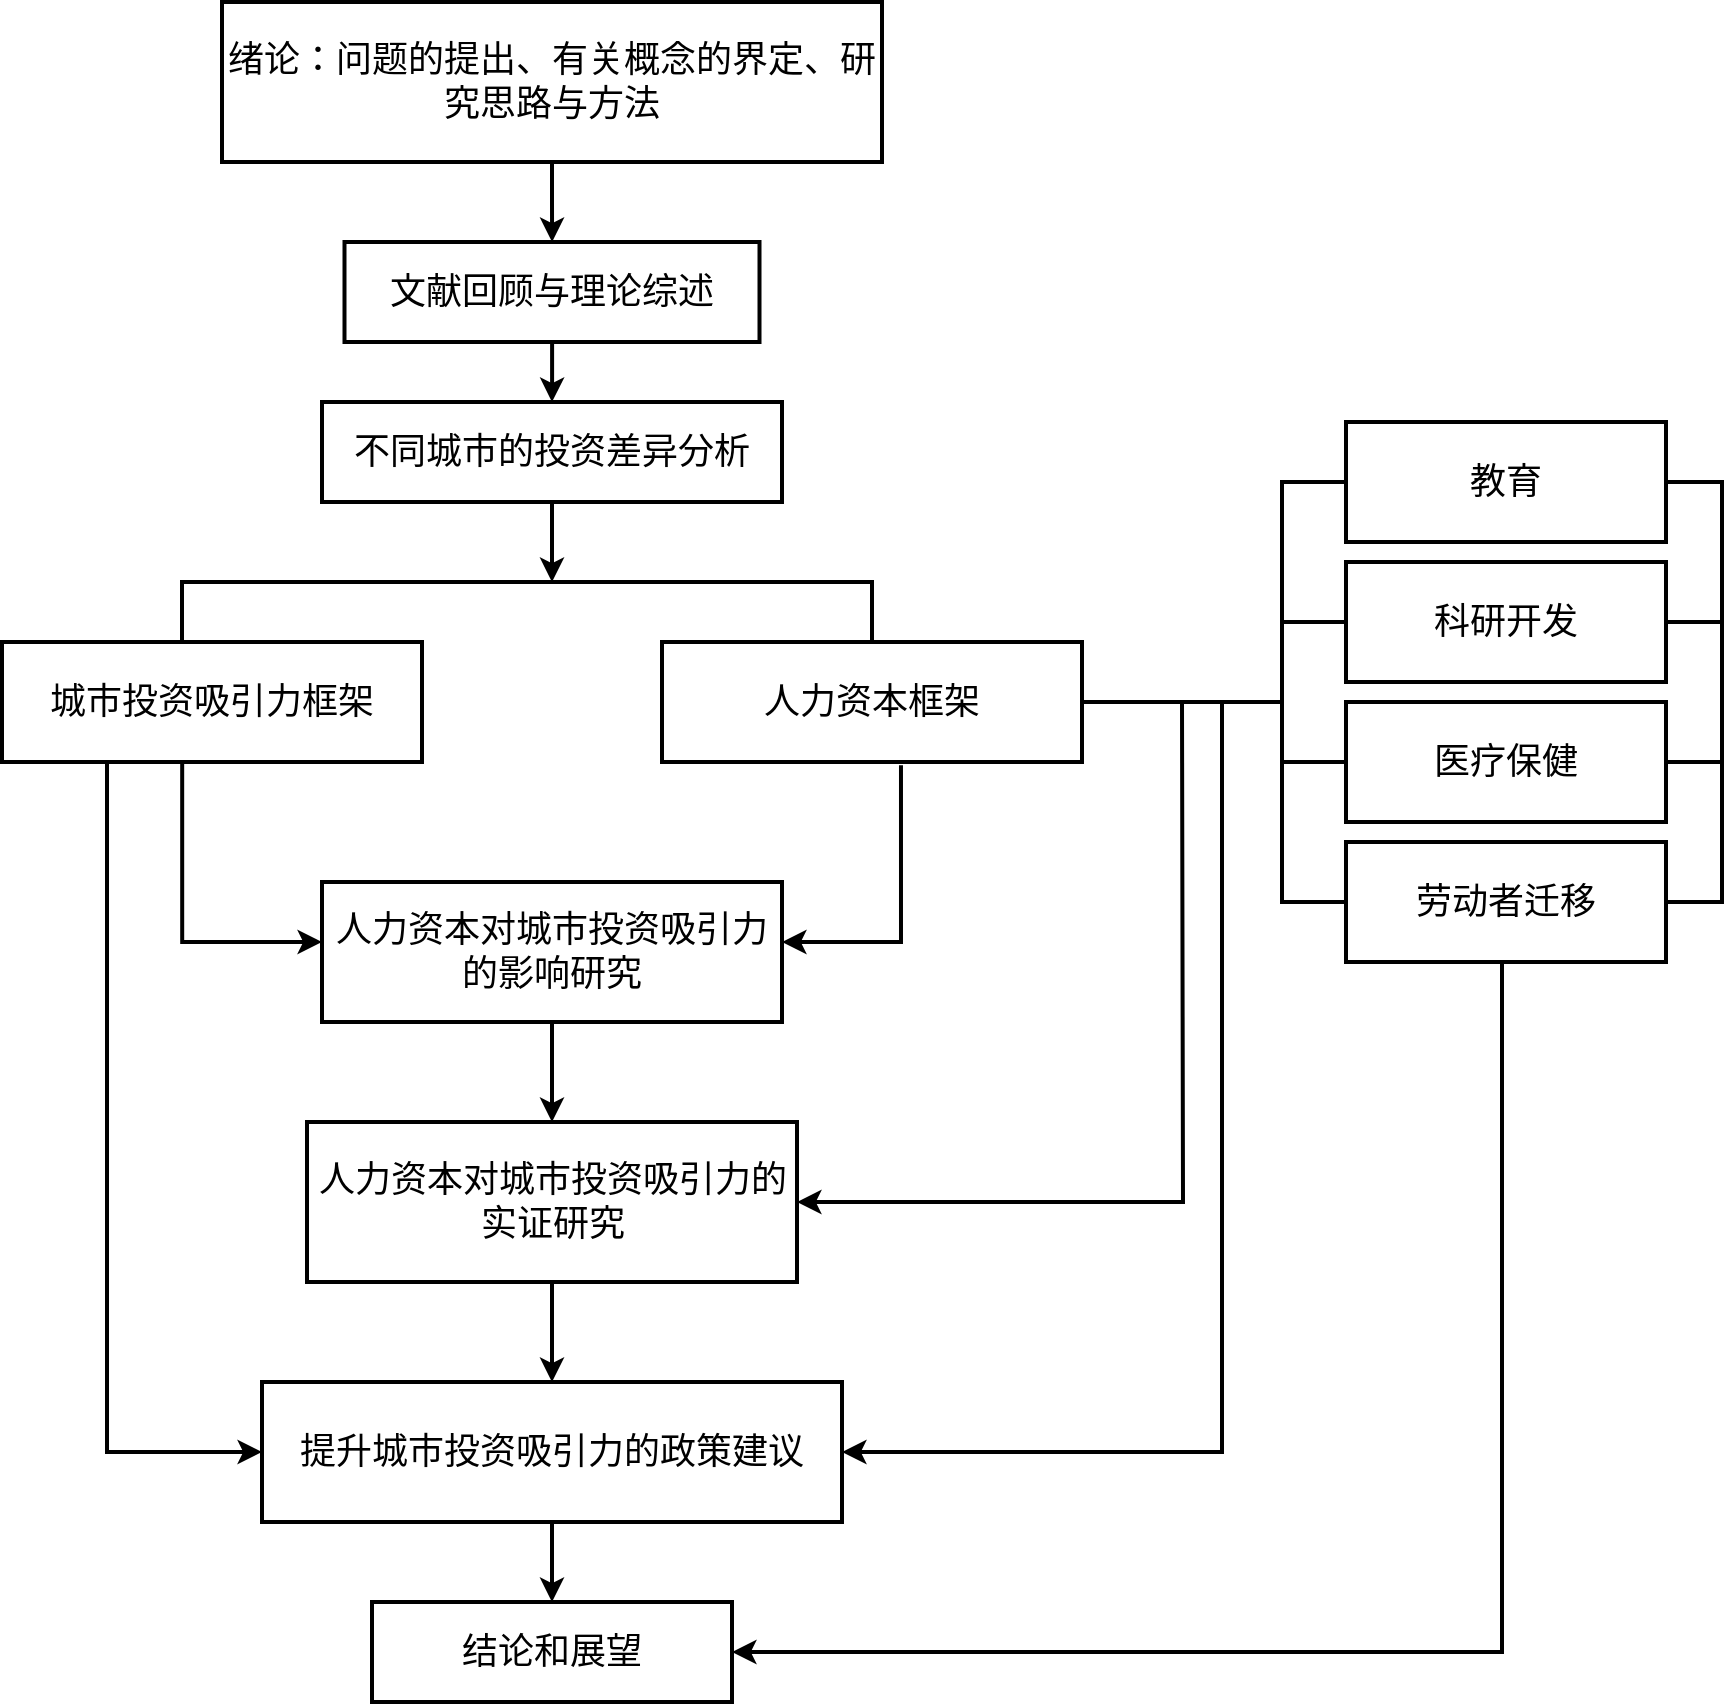 <mxfile version="20.8.19" type="github">
  <diagram name="第 1 页" id="M-jIPIIDNPA0ZWLjcTNw">
    <mxGraphModel dx="1744" dy="1061" grid="1" gridSize="10" guides="1" tooltips="1" connect="1" arrows="1" fold="1" page="1" pageScale="1" pageWidth="3300" pageHeight="4681" math="0" shadow="0">
      <root>
        <mxCell id="0" />
        <mxCell id="1" parent="0" />
        <mxCell id="JOWomHwI1RXDopmt0TdF-41" value="" style="edgeStyle=orthogonalEdgeStyle;rounded=0;orthogonalLoop=1;jettySize=auto;html=1;startArrow=none;startFill=0;endArrow=classic;endFill=1;strokeWidth=2;fontSize=18;" edge="1" parent="1" source="JOWomHwI1RXDopmt0TdF-1" target="JOWomHwI1RXDopmt0TdF-39">
          <mxGeometry relative="1" as="geometry" />
        </mxCell>
        <mxCell id="JOWomHwI1RXDopmt0TdF-1" value="绪论：问题的提出、有关概念的界定、研究思路与方法" style="rounded=0;whiteSpace=wrap;html=1;strokeWidth=2;fontSize=18;" vertex="1" parent="1">
          <mxGeometry x="480" y="150" width="330" height="80" as="geometry" />
        </mxCell>
        <mxCell id="JOWomHwI1RXDopmt0TdF-32" style="edgeStyle=orthogonalEdgeStyle;rounded=0;orthogonalLoop=1;jettySize=auto;html=1;startArrow=none;startFill=0;endArrow=classic;endFill=1;strokeWidth=2;fontSize=18;" edge="1" parent="1" source="JOWomHwI1RXDopmt0TdF-2">
          <mxGeometry relative="1" as="geometry">
            <mxPoint x="645" y="440" as="targetPoint" />
          </mxGeometry>
        </mxCell>
        <mxCell id="JOWomHwI1RXDopmt0TdF-2" value="不同城市的投资差异分析" style="rounded=0;whiteSpace=wrap;html=1;strokeWidth=2;fontSize=18;" vertex="1" parent="1">
          <mxGeometry x="530" y="350" width="230" height="50" as="geometry" />
        </mxCell>
        <mxCell id="JOWomHwI1RXDopmt0TdF-31" style="edgeStyle=orthogonalEdgeStyle;rounded=0;orthogonalLoop=1;jettySize=auto;html=1;entryX=0.5;entryY=0;entryDx=0;entryDy=0;startArrow=none;startFill=0;endArrow=none;endFill=0;strokeWidth=2;fontSize=18;" edge="1" parent="1" source="JOWomHwI1RXDopmt0TdF-4" target="JOWomHwI1RXDopmt0TdF-5">
          <mxGeometry relative="1" as="geometry">
            <Array as="points">
              <mxPoint x="460" y="440" />
              <mxPoint x="805" y="440" />
            </Array>
          </mxGeometry>
        </mxCell>
        <mxCell id="JOWomHwI1RXDopmt0TdF-4" value="城市投资吸引力框架" style="rounded=0;whiteSpace=wrap;html=1;strokeWidth=2;fontSize=18;" vertex="1" parent="1">
          <mxGeometry x="370" y="470" width="210" height="60" as="geometry" />
        </mxCell>
        <mxCell id="JOWomHwI1RXDopmt0TdF-20" style="edgeStyle=orthogonalEdgeStyle;rounded=0;orthogonalLoop=1;jettySize=auto;html=1;endArrow=none;endFill=0;strokeWidth=2;fontSize=18;" edge="1" parent="1" source="JOWomHwI1RXDopmt0TdF-5">
          <mxGeometry relative="1" as="geometry">
            <mxPoint x="1010" y="500" as="targetPoint" />
            <Array as="points">
              <mxPoint x="930" y="500" />
              <mxPoint x="930" y="500" />
            </Array>
          </mxGeometry>
        </mxCell>
        <mxCell id="JOWomHwI1RXDopmt0TdF-5" value="人力资本框架" style="rounded=0;whiteSpace=wrap;html=1;strokeWidth=2;fontSize=18;" vertex="1" parent="1">
          <mxGeometry x="700" y="470" width="210" height="60" as="geometry" />
        </mxCell>
        <mxCell id="JOWomHwI1RXDopmt0TdF-22" style="edgeStyle=orthogonalEdgeStyle;rounded=0;orthogonalLoop=1;jettySize=auto;html=1;endArrow=none;endFill=0;startArrow=classic;startFill=1;exitX=1;exitY=0.5;exitDx=0;exitDy=0;strokeWidth=2;fontSize=18;" edge="1" parent="1" source="JOWomHwI1RXDopmt0TdF-7">
          <mxGeometry relative="1" as="geometry">
            <mxPoint x="960" y="500" as="targetPoint" />
          </mxGeometry>
        </mxCell>
        <mxCell id="JOWomHwI1RXDopmt0TdF-26" style="edgeStyle=orthogonalEdgeStyle;rounded=0;orthogonalLoop=1;jettySize=auto;html=1;entryX=0.569;entryY=1.027;entryDx=0;entryDy=0;entryPerimeter=0;startArrow=classic;startFill=1;endArrow=none;endFill=0;strokeWidth=2;fontSize=18;" edge="1" parent="1" source="JOWomHwI1RXDopmt0TdF-6" target="JOWomHwI1RXDopmt0TdF-5">
          <mxGeometry relative="1" as="geometry">
            <Array as="points">
              <mxPoint x="820" y="620" />
            </Array>
          </mxGeometry>
        </mxCell>
        <mxCell id="JOWomHwI1RXDopmt0TdF-27" style="edgeStyle=orthogonalEdgeStyle;rounded=0;orthogonalLoop=1;jettySize=auto;html=1;entryX=0.429;entryY=1;entryDx=0;entryDy=0;entryPerimeter=0;startArrow=classic;startFill=1;endArrow=none;endFill=0;strokeWidth=2;fontSize=18;" edge="1" parent="1" source="JOWomHwI1RXDopmt0TdF-6" target="JOWomHwI1RXDopmt0TdF-4">
          <mxGeometry relative="1" as="geometry">
            <Array as="points">
              <mxPoint x="460" y="620" />
            </Array>
          </mxGeometry>
        </mxCell>
        <mxCell id="JOWomHwI1RXDopmt0TdF-33" value="" style="edgeStyle=orthogonalEdgeStyle;rounded=0;orthogonalLoop=1;jettySize=auto;html=1;startArrow=none;startFill=0;endArrow=classic;endFill=1;strokeWidth=2;fontSize=18;" edge="1" parent="1" source="JOWomHwI1RXDopmt0TdF-6" target="JOWomHwI1RXDopmt0TdF-7">
          <mxGeometry relative="1" as="geometry" />
        </mxCell>
        <mxCell id="JOWomHwI1RXDopmt0TdF-6" value="人力资本对城市投资吸引力的影响研究" style="rounded=0;whiteSpace=wrap;html=1;strokeWidth=2;fontSize=18;" vertex="1" parent="1">
          <mxGeometry x="530" y="590" width="230" height="70" as="geometry" />
        </mxCell>
        <mxCell id="JOWomHwI1RXDopmt0TdF-34" value="" style="edgeStyle=orthogonalEdgeStyle;rounded=0;orthogonalLoop=1;jettySize=auto;html=1;startArrow=none;startFill=0;endArrow=classic;endFill=1;strokeWidth=2;fontSize=18;" edge="1" parent="1" source="JOWomHwI1RXDopmt0TdF-7" target="JOWomHwI1RXDopmt0TdF-8">
          <mxGeometry relative="1" as="geometry" />
        </mxCell>
        <mxCell id="JOWomHwI1RXDopmt0TdF-7" value="人力资本对城市投资吸引力的实证研究" style="rounded=0;whiteSpace=wrap;html=1;strokeWidth=2;fontSize=18;" vertex="1" parent="1">
          <mxGeometry x="522.5" y="710" width="245" height="80" as="geometry" />
        </mxCell>
        <mxCell id="JOWomHwI1RXDopmt0TdF-23" style="edgeStyle=orthogonalEdgeStyle;rounded=0;orthogonalLoop=1;jettySize=auto;html=1;startArrow=classic;startFill=1;endArrow=none;endFill=0;strokeWidth=2;fontSize=18;" edge="1" parent="1" source="JOWomHwI1RXDopmt0TdF-8">
          <mxGeometry relative="1" as="geometry">
            <mxPoint x="980" y="500" as="targetPoint" />
            <Array as="points">
              <mxPoint x="980" y="875" />
              <mxPoint x="980" y="500" />
            </Array>
          </mxGeometry>
        </mxCell>
        <mxCell id="JOWomHwI1RXDopmt0TdF-28" style="edgeStyle=orthogonalEdgeStyle;rounded=0;orthogonalLoop=1;jettySize=auto;html=1;entryX=0.25;entryY=1;entryDx=0;entryDy=0;startArrow=classic;startFill=1;endArrow=none;endFill=0;strokeWidth=2;fontSize=18;" edge="1" parent="1" source="JOWomHwI1RXDopmt0TdF-8" target="JOWomHwI1RXDopmt0TdF-4">
          <mxGeometry relative="1" as="geometry">
            <Array as="points">
              <mxPoint x="423" y="875" />
            </Array>
          </mxGeometry>
        </mxCell>
        <mxCell id="JOWomHwI1RXDopmt0TdF-35" value="" style="edgeStyle=orthogonalEdgeStyle;rounded=0;orthogonalLoop=1;jettySize=auto;html=1;startArrow=none;startFill=0;endArrow=classic;endFill=1;strokeWidth=2;fontSize=18;" edge="1" parent="1" source="JOWomHwI1RXDopmt0TdF-8" target="JOWomHwI1RXDopmt0TdF-9">
          <mxGeometry relative="1" as="geometry" />
        </mxCell>
        <mxCell id="JOWomHwI1RXDopmt0TdF-8" value="提升城市投资吸引力的政策建议" style="rounded=0;whiteSpace=wrap;html=1;strokeWidth=2;fontSize=18;" vertex="1" parent="1">
          <mxGeometry x="500" y="840" width="290" height="70" as="geometry" />
        </mxCell>
        <mxCell id="JOWomHwI1RXDopmt0TdF-9" value="结论和展望" style="rounded=0;whiteSpace=wrap;html=1;strokeWidth=2;fontSize=18;" vertex="1" parent="1">
          <mxGeometry x="555" y="950" width="180" height="50" as="geometry" />
        </mxCell>
        <mxCell id="JOWomHwI1RXDopmt0TdF-14" style="edgeStyle=orthogonalEdgeStyle;rounded=0;orthogonalLoop=1;jettySize=auto;html=1;entryX=0;entryY=0.5;entryDx=0;entryDy=0;endArrow=none;endFill=0;strokeWidth=2;fontSize=18;" edge="1" parent="1" source="JOWomHwI1RXDopmt0TdF-10" target="JOWomHwI1RXDopmt0TdF-13">
          <mxGeometry relative="1" as="geometry">
            <Array as="points">
              <mxPoint x="1010" y="390" />
              <mxPoint x="1010" y="600" />
            </Array>
          </mxGeometry>
        </mxCell>
        <mxCell id="JOWomHwI1RXDopmt0TdF-17" style="edgeStyle=orthogonalEdgeStyle;rounded=0;orthogonalLoop=1;jettySize=auto;html=1;entryX=1;entryY=0.5;entryDx=0;entryDy=0;endArrow=none;endFill=0;strokeWidth=2;fontSize=18;" edge="1" parent="1" source="JOWomHwI1RXDopmt0TdF-10" target="JOWomHwI1RXDopmt0TdF-13">
          <mxGeometry relative="1" as="geometry">
            <Array as="points">
              <mxPoint x="1230" y="390" />
              <mxPoint x="1230" y="600" />
            </Array>
          </mxGeometry>
        </mxCell>
        <mxCell id="JOWomHwI1RXDopmt0TdF-10" value="教育" style="rounded=0;whiteSpace=wrap;html=1;strokeWidth=2;fontSize=18;" vertex="1" parent="1">
          <mxGeometry x="1042" y="360" width="160" height="60" as="geometry" />
        </mxCell>
        <mxCell id="JOWomHwI1RXDopmt0TdF-15" style="edgeStyle=orthogonalEdgeStyle;rounded=0;orthogonalLoop=1;jettySize=auto;html=1;endArrow=none;endFill=0;strokeWidth=2;fontSize=18;" edge="1" parent="1" source="JOWomHwI1RXDopmt0TdF-11">
          <mxGeometry relative="1" as="geometry">
            <mxPoint x="1010" y="460" as="targetPoint" />
          </mxGeometry>
        </mxCell>
        <mxCell id="JOWomHwI1RXDopmt0TdF-18" style="edgeStyle=orthogonalEdgeStyle;rounded=0;orthogonalLoop=1;jettySize=auto;html=1;endArrow=none;endFill=0;strokeWidth=2;fontSize=18;" edge="1" parent="1" source="JOWomHwI1RXDopmt0TdF-11">
          <mxGeometry relative="1" as="geometry">
            <mxPoint x="1230" y="460" as="targetPoint" />
          </mxGeometry>
        </mxCell>
        <mxCell id="JOWomHwI1RXDopmt0TdF-11" value="科研开发" style="rounded=0;whiteSpace=wrap;html=1;strokeWidth=2;fontSize=18;" vertex="1" parent="1">
          <mxGeometry x="1042" y="430" width="160" height="60" as="geometry" />
        </mxCell>
        <mxCell id="JOWomHwI1RXDopmt0TdF-16" style="edgeStyle=orthogonalEdgeStyle;rounded=0;orthogonalLoop=1;jettySize=auto;html=1;endArrow=none;endFill=0;strokeWidth=2;fontSize=18;" edge="1" parent="1" source="JOWomHwI1RXDopmt0TdF-12">
          <mxGeometry relative="1" as="geometry">
            <mxPoint x="1010" y="530" as="targetPoint" />
          </mxGeometry>
        </mxCell>
        <mxCell id="JOWomHwI1RXDopmt0TdF-19" style="edgeStyle=orthogonalEdgeStyle;rounded=0;orthogonalLoop=1;jettySize=auto;html=1;endArrow=none;endFill=0;strokeWidth=2;fontSize=18;" edge="1" parent="1" source="JOWomHwI1RXDopmt0TdF-12">
          <mxGeometry relative="1" as="geometry">
            <mxPoint x="1230" y="530" as="targetPoint" />
          </mxGeometry>
        </mxCell>
        <mxCell id="JOWomHwI1RXDopmt0TdF-12" value="医疗保健" style="rounded=0;whiteSpace=wrap;html=1;strokeWidth=2;fontSize=18;" vertex="1" parent="1">
          <mxGeometry x="1042" y="500" width="160" height="60" as="geometry" />
        </mxCell>
        <mxCell id="JOWomHwI1RXDopmt0TdF-42" style="edgeStyle=orthogonalEdgeStyle;rounded=0;orthogonalLoop=1;jettySize=auto;html=1;entryX=1;entryY=0.5;entryDx=0;entryDy=0;strokeWidth=2;fontSize=18;startArrow=none;startFill=0;endArrow=classic;endFill=1;" edge="1" parent="1" source="JOWomHwI1RXDopmt0TdF-13" target="JOWomHwI1RXDopmt0TdF-9">
          <mxGeometry relative="1" as="geometry">
            <Array as="points">
              <mxPoint x="1120" y="975" />
            </Array>
          </mxGeometry>
        </mxCell>
        <mxCell id="JOWomHwI1RXDopmt0TdF-13" value="劳动者迁移" style="rounded=0;whiteSpace=wrap;html=1;strokeWidth=2;fontSize=18;" vertex="1" parent="1">
          <mxGeometry x="1042" y="570" width="160" height="60" as="geometry" />
        </mxCell>
        <mxCell id="JOWomHwI1RXDopmt0TdF-40" value="" style="edgeStyle=orthogonalEdgeStyle;rounded=0;orthogonalLoop=1;jettySize=auto;html=1;startArrow=none;startFill=0;endArrow=classic;endFill=1;strokeWidth=2;fontSize=18;" edge="1" parent="1" source="JOWomHwI1RXDopmt0TdF-39" target="JOWomHwI1RXDopmt0TdF-2">
          <mxGeometry relative="1" as="geometry" />
        </mxCell>
        <mxCell id="JOWomHwI1RXDopmt0TdF-39" value="文献回顾与理论综述" style="rounded=0;whiteSpace=wrap;html=1;strokeWidth=2;fontSize=18;" vertex="1" parent="1">
          <mxGeometry x="541.25" y="270" width="207.5" height="50" as="geometry" />
        </mxCell>
      </root>
    </mxGraphModel>
  </diagram>
</mxfile>
